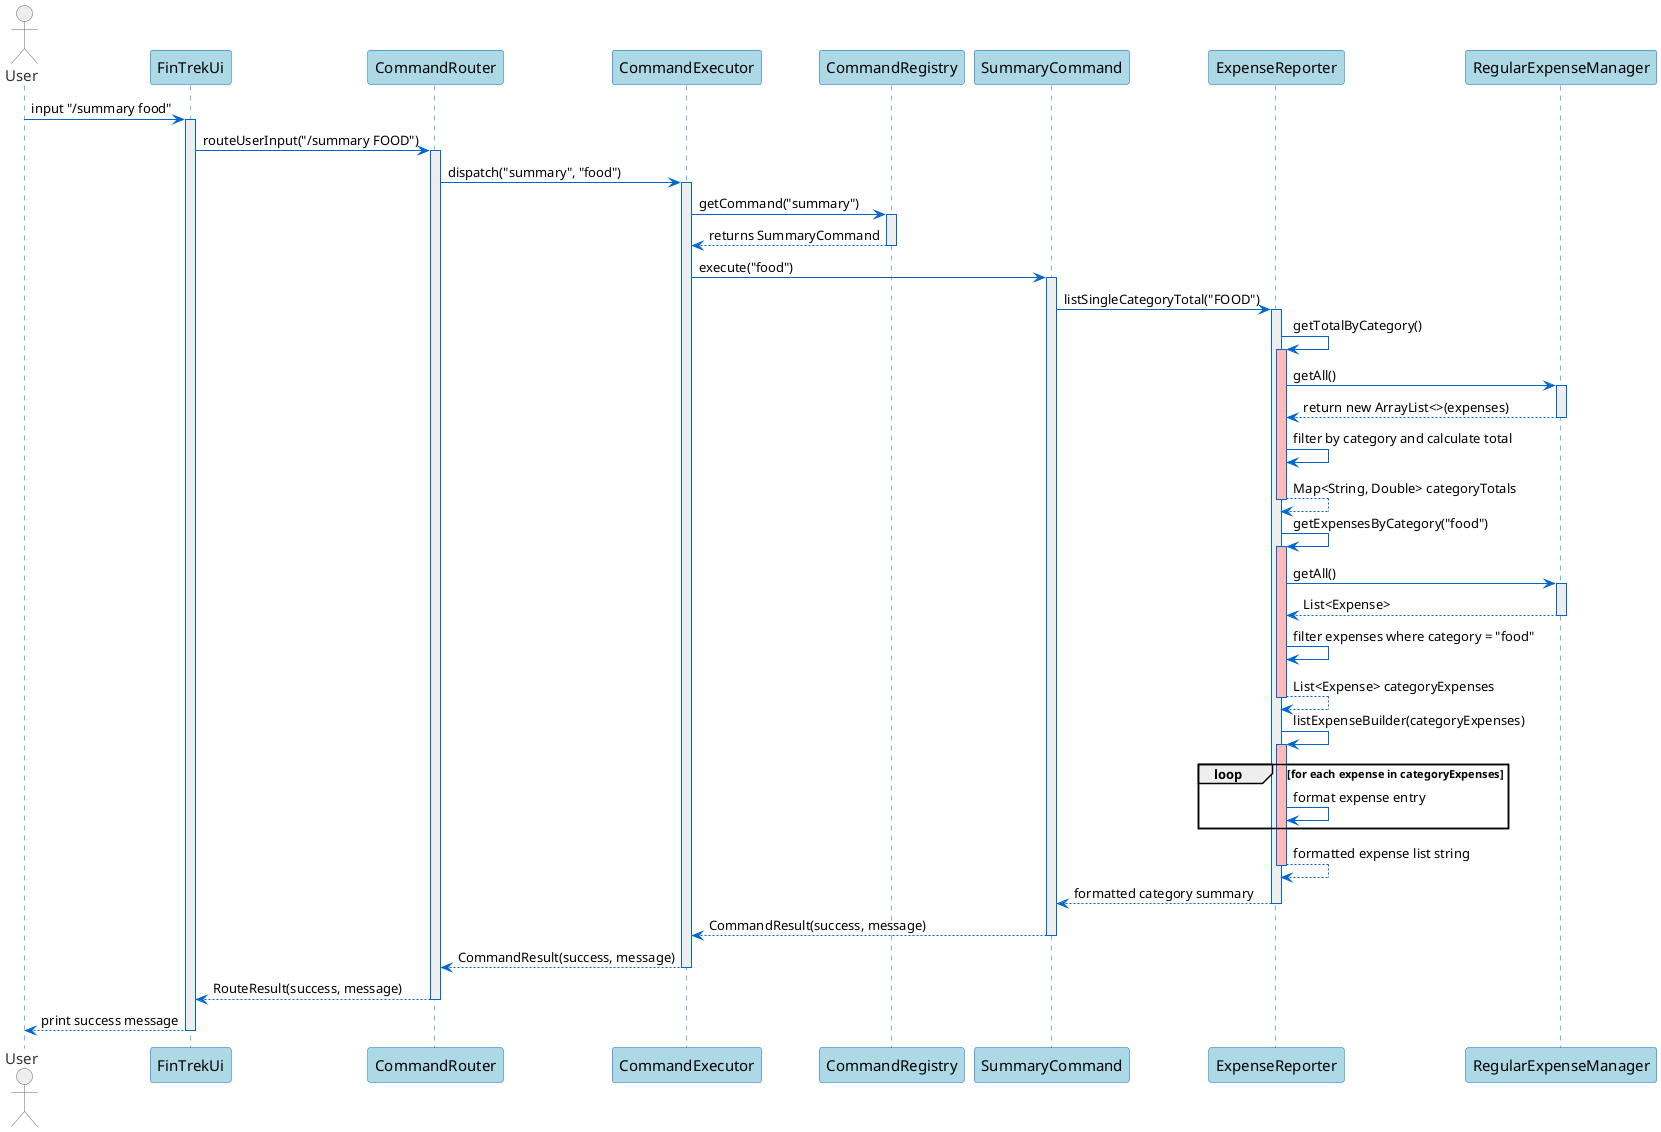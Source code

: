 @startuml
skinparam sequence {
  ArrowColor #0066CC
  LifeLineBorderColor #0066CC
  LifeLineBackgroundColor #EEEEEE

  ParticipantBorderColor #0066CC
  ParticipantBackgroundColor #ADD8E6
  ParticipantFontColor #000000
  ParticipantFontSize 15

  ActorBorderColor #666666
  ActorBackgroundColor #EEEEEE
  ActorFontColor #333333
  ActorFontSize 15
}

skinparam note {
  BackgroundColor #FFE9B3
  BorderColor #E8C174
}

actor "User" as user
participant "FinTrekUi" as FT
participant "CommandRouter" as router
participant "CommandExecutor" as executor
participant "CommandRegistry" as registry
participant "SummaryCommand" as SC
participant "ExpenseReporter" as ER
participant "RegularExpenseManager" as REM

user -> FT: input "/summary food"
activate FT

FT -> router: routeUserInput("/summary FOOD")
activate router

router -> executor: dispatch("summary", "food")
activate executor

executor -> registry: getCommand("summary")
activate registry

registry --> executor: returns SummaryCommand
deactivate registry

executor -> SC: execute("food")
activate SC

SC -> ER: listSingleCategoryTotal("FOOD")
activate ER

ER -> ER: getTotalByCategory()
activate ER #FFBBBB

ER -> REM: getAll()
activate REM

REM --> ER: return new ArrayList<>(expenses)
deactivate REM

ER -> ER: filter by category and calculate total
ER --> ER: Map<String, Double> categoryTotals
deactivate ER

ER -> ER: getExpensesByCategory("food")
activate ER #FFBBBB

ER -> REM: getAll()
activate REM

REM --> ER: List<Expense>
deactivate REM

ER -> ER: filter expenses where category = "food"
ER --> ER: List<Expense> categoryExpenses
deactivate ER

ER -> ER: listExpenseBuilder(categoryExpenses)
activate ER #FFBBBB

loop for each expense in categoryExpenses
ER -> ER: format expense entry
end

ER --> ER: formatted expense list string
deactivate ER

ER --> SC: formatted category summary
deactivate ER

SC --> executor: CommandResult(success, message)
deactivate SC

executor --> router: CommandResult(success, message)
deactivate executor

router --> FT: RouteResult(success, message)
deactivate router

FT --> user: print success message
deactivate FT

@enduml